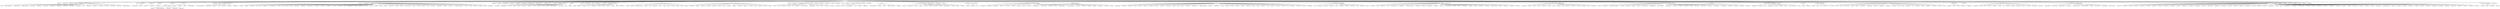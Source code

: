 strict digraph G{
"Jiawei Han" -> "Hongkun Yu"
"Jiawei Han" -> "Tarique Siddiqui"
"Jiawei Han" -> "Chang Wan"
"Jiawei Han" -> "Huan Gui"
"Jiawei Han" -> "Chi Wang"
"Jiawei Han" -> "Paul N. Bennett"
"Jiawei Han" -> "Xiao Yu"
"Jiawei Han" -> "Tim Weninger"
"Jiawei Han" -> "Quanquan Gu"
"Jiawei Han" -> "Bo Zhao"
"Jiawei Han" -> "Lu Liu"
"Jiawei Han" -> "Jianbin Huang"
"Jiawei Han" -> "Xin Jin"
"Jiawei Han" -> "Peixiang Zhao"
"Jiawei Han" -> "Deng Cai"
"Jiawei Han" -> "Chen Chen"
"Jiawei Han" -> "Hector Gonzalez"
"Jiawei Han" -> "Hwanjo Yu"
"Jiawei Han" -> "Jian Pei"
"Jiawei Han" -> "Helen Pinto"
"Jiawei Han" -> "Ling Feng"
"Jiawei Han" -> "Huan Gui"
"Jiawei Han" -> "Chenguang Wang"
"Jiawei Han" -> "Jingjing Wang"
"Jiawei Han" -> "Honglei Zhuang"
"Jiawei Han" -> "Hyungsul Kim"
"Jiawei Han" -> "Scott Deeann Chen"
"Jiawei Han" -> "Tahseen Al-Khateeb"
"Jiawei Han" -> "Mohammad M. Masud"
"Jiawei Han" -> "Cindy Xide Lin"
"Jiawei Han" -> "Zhijun Yin"
"Jiawei Han" -> "Jing Gao"
"Jiawei Han" -> "Lu An Tang"
"Jiawei Han" -> "Heli Sun"
"Jiawei Han" -> "Yizhou Sun"
"Jiawei Han" -> "Samson Hauguel"
"Jiawei Han" -> "Jie Yu"
"Jiawei Han" -> "Cindy Xinde Lin"
"Jiawei Han" -> "Luiz F. Mendes"
"Jiawei Han" -> "Chen Chent"
"Jiawei Han" -> "Feida Zhu"
"Jiawei Han" -> "Hong Cheng"
"Jiawei Han" -> "Chao Liu"
"Jiawei Han" -> "Hwanjo Yu"
"Jiawei Han" -> "Petre Tzvetkov"
"Jiawei Han" -> "Young-Koo Lee"
"Jiawei Han" -> "Xifeng Yan"
"Jiawei Han" -> "Wenmin Li"
"Jiawei Han" -> "Xiang Ren"
"Jiawei Han" -> "Meng Jiang"
"Jiawei Han" -> "Chao Zhang"
"Jiawei Han" -> "Mengting Wan"
"Jiawei Han" -> "Yaliang Li"
"Jiawei Han" -> "Fenglong Ma"
"Jiawei Han" -> "Shi Zhi"
"Jiawei Han" -> "Younghoon Kim"
"Jiawei Han" -> "Bo Zong"
"Jiawei Han" -> "Manish Gupta"
"Jiawei Han" -> "Zhenhui Li"
"Jiawei Han" -> "Sangkyum Kim"
"Jiawei Han" -> "David Lo"
"Jiawei Han" -> "Wei Fan"
"Jiawei Han" -> "Bin Jiang"
"Jiawei Han" -> "Tarek F. Abdelzaher"
"Jiawei Han" -> "Shengnan Cong"
"Jiawei Han" -> "Xiaoxin Yin"
"Jiawei Han" -> "Hongyan Liu"
"Jiawei Han" -> "K. P. Unnikrishnan"
"Jiawei Han" -> "Charu C. Aggarwal"
"Jiawei Han" -> "Yifan Li"
"Jiawei Han" -> "Bin He"
"Jiawei Han" -> "Andrew Y. Wu"
"Jiawei Han" -> "Haixun Wang"
"Jiawei Han" -> "Jianyong Wang"
"Jiawei Han" -> "Junqiang Liu"
"Jiawei Han" -> "Ke Wang"
"Jiawei Han" -> "Wen Jin"
"Jiawei Han" -> "Harvey J. Miller"
"Jiawei Han" -> "Anthony K. H. Tung"
"Jiawei Han" -> "Micheline Kamber"
"Jiawei Han" -> "Osmar R. Zaïane"
"Jiawei Han" -> "Ming Ji"
"Jiawei Han" -> "Tianyi Wu"
"Jiawei Han" -> "Aston Zhang"
"Jiawei Han" -> "Hongning Wang"
"Jiawei Han" -> "Ming Ji"
"Jiawei Han" -> "Hongbo Deng"
"Jiawei Han" -> "Ming Ji"
"Jiawei Han" -> "Hwanjo Yu"
"Jiawei Han" -> "Qiaozhu Mei"
"Jiawei Han" -> "Jae Gil Lee"
"Jiawei Han" -> "Wei Shen"
"Jiawei Han" -> "Lijun Zhang"
"Jiawei Han" -> "Bolin Ding"
"Jiawei Han" -> "Xiaofei He"
"Jiawei Han" -> "Jae-Gil Lee"
"Jiawei Han" -> "Hector Gonzalez"
"Jiawei Han" -> "Jianyong Wang"
"Jiawei Han" -> "Dong Xin"
"Jiawei Han" -> "Yixin Chen"
"Jiawei Han" -> "Raymond T. Ng"
"Jiawei Han" -> "Nebojsa Stefanovic"
"Jiawei Han" -> "Ming-Syan Chen"
"Jiawei Han" -> "Min Li"
"Jiawei Han" -> "Isaac Jones"
"Jiawei Han" -> "Wei Zhang"
"Jiawei Han" -> "Jialu Liu"
"Jiawei Han" -> "AnHai Doan"
"Jiawei Han" -> "Quan Yuan"
"Jiawei Han" -> "Yang Li"
"Jiawei Han" -> "Huan Gui"
"Jiawei Han" -> "Fangbo Tao"
"Jiawei Han" -> "Lidan Wang"
"Jiawei Han" -> "Guo Jun Qi"
"Jiawei Han" -> "Liangliang Cao"
"Jiawei Han" -> "Fabio Fumarola"
"Lu An Tang" -> "Ting Chen"
"Chi Wang" -> "Rui Li"
"Xiaofei He" -> "Xinyan Lu"
"Xiaofei He" -> "Bin Xu"
"Xiaofei He" -> "Wei Vivian Zhang"
"Xiaofei He" -> "Zhou Zhao"
"Xiaofei He" -> "Jiajun Bu"
"Xiaofei He" -> "Chuan-Xian Ren"
"Xiaofei He" -> "Shangming Yang"
"Xiaofei He" -> "Shulong Tan"
"Xiaofei He" -> "Ronghua Liang"
"Xiaofei He" -> "Weizhong Zhang"
"Xiaofei He" -> "Zhanying He"
"Xiaofei He" -> "Yue Lin"
"Xiaofei He" -> "Jialu Liu"
"Xiaofei He" -> "Wei Qian"
"Xiaofei He" -> "Debing Zhang"
"Xiaofei He" -> "Yao Hu"
"Xiaofei He" -> "Beidou Wang"
"Xiaofei He" -> "Ziyu Guan"
"Xiaofei He" -> "Mingcheng Qu"
"Xiaofei He" -> "Junfeng Wang"
"Xiaofei He" -> "Junyan Zhu"
"Xiaofei He" -> "Hao Wu"
"Quanquan Gu" -> "Qingyun Wu"
"Wei Shen" -> "Yinan Liu"
"Wei Shen" -> "Chenwei Ran"
"Peixiang Zhao" -> "Dimitrios Lymberopoulos"
"Peixiang Zhao" -> "Klaus Berberich"
"Aston Zhang" -> "Shuochao Yao"
"AnHai Doan" -> "Wensheng Wu"
"AnHai Doan" -> "Warren Shen"
"Bin He" -> "Sumit Bhatia"
"Bin He" -> "Ying Chen"
"Qiaozhu Mei" -> "Cheng Li"
"Qiaozhu Mei" -> "Xin Rong"
"Qiaozhu Mei" -> "Pradeep Muthukrishnan"
"Qiaozhu Mei" -> "Jian Tang"
"Qiaozhu Mei" -> "Xu Ling"
"Qiaozhu Mei" -> "Shoubin Kong"
"Qiaozhu Mei" -> "Yue Wang"
"Qiaozhu Mei" -> "Yi Chang"
"Qiaozhu Mei" -> "Yang Liu"
"Qiaozhu Mei" -> "Huoran Li"
"Qiaozhu Mei" -> "Zhe Zhao"
"Qiaozhu Mei" -> "Tianyi Lin"
"Qiaozhu Mei" -> "Lei Yang"
"Lu Liu" -> "Yu Cheng"
"Lu Liu" -> "Yusheng Xie"
"Lu Liu" -> "Hong Huang"
"Lu Liu" -> "Yang Yang"
"Lu Liu" -> "Gareth Paul Beeston"
"David Lo" -> "Cane Wing-ki Leung"
"David Lo" -> "Kuan Zhang"
"David Lo" -> "Ming Gao"
"David Lo" -> "Richard Jayadi Oentaryo"
"David Lo" -> "Gengxin Miao"
"Hong Cheng" -> "Tianyi Lin"
"Hong Cheng" -> "Fanhua Shang"
"Hong Cheng" -> "Yinqing Xu"
"Hong Cheng" -> "Yuanyuan Zhu"
"Hong Cheng" -> "Rong-Hua Li"
"Hong Cheng" -> "Xuezhi Wang"
"Hong Cheng" -> "Yang Zhou"
"Hong Cheng" -> "Yu Rong"
"Hong Cheng" -> "Wenzhi Zhou"
"Hong Cheng" -> "Jiangtao Ren"
"Hong Cheng" -> "Yihan Wang"
"Hong Cheng" -> "Zhiqiang Xu"
"Hong Cheng" -> "Siyuan Zhang"
"Hong Cheng" -> "zhixu li"
"Hong Cheng" -> "Shaoxu Song"
"Hong Cheng" -> "Miao Qiao"
"Hong Cheng" -> "Jihang Ye"
"Lijun Zhang" -> "Jinfeng Yi"
"Lijun Zhang" -> "Ping Li"
"Lijun Zhang" -> "Zhe Li"
"Lijun Zhang" -> "Jie Zhang"
"Lijun Zhang" -> "Yi Xu"
"Ke Wang" -> "Chenyi Zhang"
"Ke Wang" -> "Yabo Xu"
"Ke Wang" -> "Ryan McBride"
"Ke Wang" -> "Wei Xie"
"Ke Wang" -> "Aris Gkoulalas-Divanis"
"Ke Wang" -> "Nigel Medforth"
"Ke Wang" -> "Raymond Chi Wing Wong"
"Ke Wang" -> "Rhonda Chaytor"
"Ke Wang" -> "Yi-Ting Lai"
"Ke Wang" -> "Ada Wai-Chee Fu"
"Ke Wang" -> "Yuelong Jiang"
"Ke Wang" -> "E. Ka Ka Ng"
"Ke Wang" -> "Hady Wirawan Lauw"
"Ke Wang" -> "Rong She"
"Ke Wang" -> "Bing Liu"
"Ke Wang" -> "Shuaiqiang Wang"
"Ke Wang" -> "Xiaoning Xu"
"Ke Wang" -> "Yubao Liu"
"Ke Wang" -> "Xinghuo Zeng"
"Ke Wang" -> "Moonjung Cho"
"Ke Wang" -> "Benjamin C.M. Fung"
"Ke Wang" -> "Tao Jiang"
"Ke Wang" -> "Senqiang Zhou"
"Ke Wang" -> "Weining Zhang"
"Ke Wang" -> "Ian Tian Yi Li"
"Bo Zhao" -> "Fedor Borisyuk"
"Bo Zhao" -> "Joonseok Lee"
"Bo Zhao" -> "Yupeng Gu"
"Jing Gao" -> "Chenwei Zhang"
"Jing Gao" -> "Hengtong Zhang"
"Jing Gao" -> "Xiaowei Jia"
"Jing Gao" -> "Liang Ge"
"Jing Gao" -> "Xiaoyi Li"
"Jing Gao" -> "Guangxu Xun"
"Jing Gao" -> "Houping Xiao"
"Jing Gao" -> "Kang Li"
"Jing Gao" -> "Sihong Xie"
"Jing Gao" -> "Nan Du"
"Jing Gao" -> "Xian Wu"
"Jing Gao" -> "Bahadir Ismail Aydin"
"Jing Gao" -> "David M. Johnson"
"Jing Gao" -> "Qi Li"
"Manish Gupta" -> "Ayushi Dalmia"
"Manish Gupta" -> "Ganesh J"
"Manish Gupta" -> "Priya Radhakrishnan"
"Bin Jiang" -> "Jin Huang"
"Bin Jiang" -> "Jian Chen"
"Bin Jiang" -> "Zhenhua Lin"
"Hongbo Deng" -> "Xin Xin"
"Raymond T. Ng" -> "Barbora Micenkova"
"Raymond T. Ng" -> "Jessica M. Phan"
"Raymond T. Ng" -> "Giuseppe Carenini"
"Raymond T. Ng" -> "James Chilson"
"Raymond T. Ng" -> "Carson Kai-Sang Leung"
"Raymond T. Ng" -> "Laks V. S. Lakshmanan"
"Raymond T. Ng" -> "Jef Wijsen"
"Raymond T. Ng" -> "Theodore Johnson"
"Raymond T. Ng" -> "Xuan Hong Dang"
"Raymond T. Ng" -> "Markus M. Breunig"
"Wei Fan" -> "Xiaoxiao Shi"
"Wei Fan" -> "Erheng Zhong"
"Wei Fan" -> "Kun Zhang"
"Wei Fan" -> "Naoki Abe"
"Wei Fan" -> "Fei Tony Liu"
"Wei Fan" -> "Jing Peng"
"Wei Fan" -> "Ian Davidson"
"Wei Fan" -> "Bo Wang"
"Wei Fan" -> "Kun Zhang"
"Wei Fan" -> "Rita Chattopadhyay"
"Xiang Ren" -> "Yizhou Sun"
"Feida Zhu" -> "Liu Yang"
"Feida Zhu" -> "Hanbo Dai"
"Feida Zhu" -> "Biao Chang"
"Feida Zhu" -> "Xin Mu"
"Feida Zhu" -> "Guangming Guo"
"Feida Zhu" -> "Qiang Qu"
"Feida Zhu" -> "Wei Wei"
"Feida Zhu" -> "Siyuan Liu"
"Feida Zhu" -> "Xin Mu"
"Feida Zhu" -> "Wei Gong"
"Feida Zhu" -> "Wei Dong"
"Feida Zhu" -> "Kwan Hui Lim"
"Jian Pei" -> "Zimu Zheng"
"Jian Pei" -> "Jialong Han"
"Jian Pei" -> "Guoming Tang"
"Jian Pei" -> "Qi He"
"Jian Pei" -> "Wei Liu"
"Jian Pei" -> "Qi He"
"Jian Pei" -> "Aparna Varde"
"Jian Pei" -> "Fianny Ming-fei Jiang"
"Jian Pei" -> "Juhua Hu"
"Jian Pei" -> "Kui Yu"
"Jian Pei" -> "Ting Guo"
"Jian Pei" -> "Yuxuan Li"
"Jian Pei" -> "Cécile Low-Kam"
"Jian Pei" -> "Guanting Tang"
"Jian Pei" -> "Hossein Maserrat"
"Jian Pei" -> "Byung-Won On"
"Jian Pei" -> "Lingyang Chu"
"Jian Pei" -> "Mingdong Ou"
"Jian Pei" -> "Hui-Ju Hung"
"Jian Pei" -> "Yutao Zhang"
"Jian Pei" -> "Qi Qian"
"Jian Pei" -> "Zhengzheng Xing"
"Jian Pei" -> "Bin Zhou"
"Jian Pei" -> "Huanhuan Cao"
"Jian Pei" -> "Ming Hua"
"Jian Pei" -> "Chen Wang"
"Jian Pei" -> "Daxin Jiang"
"Jian Pei" -> "Lin Deng"
"Jian Pei" -> "Chun Tang"
"Jian Pei" -> "Yanchang Zhao"
"Jian Pei" -> "Yunhua Hu"
"Jian Pei" -> "Biao Xiang"
"Jian Pei" -> "Nguyen Xuan Vinh"
"Jian Pei" -> "Lei Duan"
"Jian Pei" -> "Yi-Chen Lo"
"Jian Pei" -> "Xiaoxun Sun"
"Jian Pei" -> "Yu Yang"
"Jian Pei" -> "Elsa Loekito"
"Jian Pei" -> "Deepak Agarwal"
"Jian Pei" -> "Ying Zhang"
"Jian Pei" -> "Sze Man Yuen"
"Jian Pei" -> "Muhammad Aamir Cheema"
"Jian Pei" -> "Jiuyong Li"
"Jian Pei" -> "Yufei Tao"
"Jian Pei" -> "Xiao Wang"
"Jian Pei" -> "Yun Xiong"
"Jian Pei" -> "Zhen Liao"
"Jian Pei" -> "Dongyeop Kang"
"Hongning Wang" -> "Huazheng Wang"
"Hongning Wang" -> "Dezhi Hong"
"Hongning Wang" -> "Yue Lu"
"Hongning Wang" -> "Wasi Uddin Ahmad"
"Hongning Wang" -> "Yanen Li"
"Hongning Wang" -> "Nipun Batra"
"Hongning Wang" -> "Lin Gong"
"Hongning Wang" -> "Md. Mustafizur Rahman"
"Guo Jun Qi" -> "Shiyu Chang"
"Guo Jun Qi" -> "Hao Hu"
"Guo Jun Qi" -> "Vivek Veeriah"
"Guo Jun Qi" -> "Yilin Wang"
"Yizhou Sun" -> "Yodsawalai Chodpathumwan"
"Yizhou Sun" -> "Xiaozhong Liu"
"Yizhou Sun" -> "Zhipeng Huang"
"Yizhou Sun" -> "Weiqing Wang"
"Yizhou Sun" -> "Yupeng Gu"
"Jianyong Wang" -> "Xu Pu"
"Jianyong Wang" -> "Chuancong Gao"
"Jianyong Wang" -> "Guoliang Li"
"Jianyong Wang" -> "Xiaoming Fan"
"Jianyong Wang" -> "Lili Jiang"
"Jianyong Wang" -> "Qingyan Yang"
"Jianyong Wang" -> "Jianhua Yin"
"Jianyong Wang" -> "Chuancong Gao"
"Jianyong Wang" -> "Yuzhou Zhang"
"Jianyong Wang" -> "Chun Li"
"Jianyong Wang" -> "Jianhua Feng"
"Jianyong Wang" -> "Wei Feng"
"Jianyong Wang" -> "Chuancong Gao"
"Deng Cai" -> "Chenxia Wu"
"Deng Cai" -> "X. Chen"
"Deng Cai" -> "Jiemi Zhang"
"Deng Cai" -> "Yuanlong Shao"
"Deng Cai" -> "Zheqian Chen"
"Charu C. Aggarwal" -> "Swarup Chandra"
"Charu C. Aggarwal" -> "Suhang Wang"
"Charu C. Aggarwal" -> "Karthik Subbian"
"Charu C. Aggarwal" -> "Yuchen Zhao"
"Charu C. Aggarwal" -> "Sang Wook Kim"
"Charu C. Aggarwal" -> "Saket Sathe"
"Charu C. Aggarwal" -> "Jose Cadena"
"Charu C. Aggarwal" -> "Weiren Yu"
"Charu C. Aggarwal" -> "Lin Liu 0001"
"Charu C. Aggarwal" -> "Balaji Krishnapuram"
"Charu C. Aggarwal" -> "Ramesh C. Agarwal"
"Charu C. Aggarwal" -> "Jiawei Zhang"
"Charu C. Aggarwal" -> "Fei Wang"
"Charu C. Aggarwal" -> "Hessam Zakerzadeh"
"Charu C. Aggarwal" -> "Srinivasan Parthasarathy"
"Charu C. Aggarwal" -> "Wenchao Yu"
"Charu C. Aggarwal" -> "Zhaoming Wu"
"Charu C. Aggarwal" -> "Liang Duan"
"Charu C. Aggarwal" -> "Jiliang Tang"
"Charu C. Aggarwal" -> "Min-Hsuan Tsai"
"Zhenhui Li" -> "Fei Wu"
"Zhenhui Li" -> "Zhaohui Wu"
"Zhenhui Li" -> "Hongjian Wang"
"Zhenhui Li" -> "Hongjian Wang"
"Yixin Chen" -> "Minmin Chen"
"Yixin Chen" -> "Yujie He"
"Yixin Chen" -> "Yi Mao"
"Yixin Chen" -> "Wenlin Chen"
"Yixin Chen" -> "Zhicheng Cui"
"Yixin Chen" -> "Ruibin Xi"
"Yixin Chen" -> "Li Tu"
"Yixin Chen" -> "Xueqi Cheng"
"Yixin Chen" -> "Quan Zhou"
"Yixin Chen" -> "Matt J. Kusner"
"Yixin Chen" -> "Qiang Lu"
"Yixin Chen" -> "Guobing Zou"
"Yixin Chen" -> "Ruoyun Huang"
"Yixin Chen" -> "Chih-Wei Hsu"
"Tim Weninger" -> "Salvador Aguiñaga"
"Tim Weninger" -> "Baoxu Shi"
"Anthony K. H. Tung" -> "Zhenjie Zhang"
"Anthony K. H. Tung" -> "Qiang Jing"
"Anthony K. H. Tung" -> "Feng Pan"
"Anthony K. H. Tung" -> "Gao Cong"
"Anthony K. H. Tung" -> "Beng Chin Ooi"
"Anthony K. H. Tung" -> "Cuiping Li"
"Anthony K. H. Tung" -> "Ling Zhu"
"Anthony K. H. Tung" -> "Yuxin Zheng"
"Anthony K. H. Tung" -> "Sai Wu"
"Anthony K. H. Tung" -> "Gang Chen"
"Anthony K. H. Tung" -> "Chuitian Rong"
"Anthony K. H. Tung" -> "Ruichu Cai"
"Anthony K. H. Tung" -> "David Jiang"
"Anthony K. H. Tung" -> "Liping Ji"
"Anthony K. H. Tung" -> "Zhiyong Huang"
"Jae-Gil Lee" -> "Haejoon Lee"
"Jae-Gil Lee" -> "Ilyeop Yi"
"Jae-Gil Lee" -> "Jiajun Liu"
"Jae-Gil Lee" -> "Jungeun Kim"
"Dong Xin" -> "Sanjay Agrawal"
"Osmar R. Zaïane" -> "Jundong Li"
"Osmar R. Zaïane" -> "Amine Trabelsi"
"Osmar R. Zaïane" -> "Reihaneh Rabbany Khorasgani"
"Osmar R. Zaïane" -> "Jiyang Chen"
"Osmar R. Zaïane" -> "Andrew Foss"
"Osmar R. Zaïane" -> "S.V. Jazayeri"
"Osmar R. Zaïane" -> "Yaling Pei"
"Osmar R. Zaïane" -> "Maria-Luiza Antonie"
"Osmar R. Zaïane" -> "Mohammad El-Hajj"
"Osmar R. Zaïane" -> "Stanley R. M. Oliveira"
"Osmar R. Zaïane" -> "Reihaneh Rabbany"
"Osmar R. Zaïane" -> "Olfa Nasraoui"
"Osmar R. Zaïane" -> "Rafal Rak"
"Osmar R. Zaïane" -> "Simeon J Simoff"
"Osmar R. Zaïane" -> "Webkdd"
"Osmar R. Zaïane" -> "Brij M. Masand"
"Osmar R. Zaïane" -> "Oualid Benyahia"
"Osmar R. Zaïane" -> "Chi-Hoon Lee"
"Osmar R. Zaïane" -> "Myra Spiliopoulou"
"Osmar R. Zaïane" -> "Christine Largeron"
"Osmar R. Zaïane" -> "Hongqin Fan"
"Osmar R. Zaïane" -> "Dilhan Perera"
"Osmar R. Zaïane" -> "Mi-Young Kim"
"Ming-Syan Chen" -> "Chi-Chun Lin"
"Ming-Syan Chen" -> "Han-Ching Ou"
"Ming-Syan Chen" -> "Chih Ya Shen"
"Ming-Syan Chen" -> "Ying-Ju Chen"
"Ming-Syan Chen" -> "Chih-Ming Hsu"
"Ming-Syan Chen" -> "Yu-Chieh Lin"
"Ming-Syan Chen" -> "Jen-Hao Hsiao"
"Ming-Syan Chen" -> "Chi-Yao Tseng"
"Ming-Syan Chen" -> "Hao-Ping Hung"
"Ming-Syan Chen" -> "Jen-Wei Huang"
"Ming-Syan Chen" -> "Yi-Hong Chu"
"Ming-Syan Chen" -> "Ming-Jyh Hsieh"
"Ming-Syan Chen" -> "Kun-Ta Chuang"
"Ming-Syan Chen" -> "Jiun-Long Huang"
"Ming-Syan Chen" -> "Hung-Yu Kao"
"Ming-Syan Chen" -> "Cheng-Yue Chang"
"Ming-Syan Chen" -> "Chang-Hung Lee"
"Ming-Syan Chen" -> "Wen-Chih Peng"
"Ming-Syan Chen" -> "Jong Soo Park"
"Ming-Syan Chen" -> "Yi Ling Chen"
"Ming-Syan Chen" -> "Chia-Chen Yen"
"Ming-Syan Chen" -> "Hong Han Shuai"
"Ming-Syan Chen" -> "Yu Wei Chu"
"Ming-Syan Chen" -> "Chih Hua Tai"
"Ming-Syan Chen" -> "Keng-Pei Lin"
"Ming-Syan Chen" -> "Hung-Leng Chen"
"Ming-Syan Chen" -> "In-Yee Lee"
"Ming-Syan Chen" -> "Bi-Ru Dai"
"Ming-Syan Chen" -> "Ching-Huang Yun"
"Ming-Syan Chen" -> "Wei-Guang Teng"
"Ming-Syan Chen" -> "Cheng-Yue Chang"
"Ming-Syan Chen" -> "Wush Chi-Hsuan Wu"
"Ming-Syan Chen" -> "Ya Wen Teng"
"Ming-Syan Chen" -> "Su-Chen Lin"
"Ming-Syan Chen" -> "Shan-Hung Wu"
"Ming-Syan Chen" -> "Kuo-Chen Lee"
"Ming-Syan Chen" -> "Hsiao-Ping Tsai"
"Ming-Syan Chen" -> "Wei-Chuan Liu"
"Ming-Syan Chen" -> "Wei-Ta Chen"
"Ming-Syan Chen" -> "Mi-Yen Yeh"
"Ming-Syan Chen" -> "Chien Chin Chen"
"Ming-Syan Chen" -> "Cheng-Ru Lin"
"Ming-Syan Chen" -> "Cheng Ru Lin"
"Ming-Syan Chen" -> "Li-Yen Kuo"
"Ming-Syan Chen" -> "Chun-Chieh Chen"
"Ming-Syan Chen" -> "Vance Chiang-Chi Liao"
"Ming-Syan Chen" -> "Chi-Jen Wu"
"Ming-Syan Chen" -> "Cheng-Ying Liu"
"Ming-Syan Chen" -> "Huey-Ru Wu"
"Ming-Syan Chen" -> "Chung-Hua Chu"
"Ming-Syan Chen" -> "Ken-Hao Liu"
"Ming-Syan Chen" -> "Chih-Lin Hu"
"Ming-Syan Chen" -> "De-Nien Yang"
"Ming-Syan Chen" -> "Ying-Hsiang Wen"
"Ming-Syan Chen" -> "Hao-Ping Hung"
"Ming-Syan Chen" -> "Wen-Chih Peng"
"Ming-Syan Chen" -> "Arif Merchant"
"Ming-Syan Chen" -> "Chihping Wang"
"Ming-Syan Chen" -> "Chih-Chun Chan"
"Ming-Syan Chen" -> "Ping-Han Soh"
"Ming-Syan Chen" -> "Jian Chih Ou"
"Xifeng Yan" -> "Liang Ma"
"Xifeng Yan" -> "Nan Li"
"Xifeng Yan" -> "Weishan Dong"
"Xifeng Yan" -> "Huan Sun"
"Xifeng Yan" -> "Yu Su"
"Xifeng Yan" -> "Qihong Shao"
"Xifeng Yan" -> "Karsten M. Borgwardt"
"Xifeng Yan" -> "Nandish Jayaram"
"Xifeng Yan" -> "Yuan Yao"
"Xifeng Yan" -> "Jian Wu"
"Xifeng Yan" -> "Alex Morales"
"Paul N. Bennett" -> "Ashiqur R. KhudaBukhsh"
"Paul N. Bennett" -> "Joseph John Pfeiffer"
"Paul N. Bennett" -> "Panagiotis G. Ipeirotis"
"Paul N. Bennett" -> "Dhivya Eswaran"
"Paul N. Bennett" -> "Karthik Raman"
"Paul N. Bennett" -> "Milad Shokouhi"
"Paul N. Bennett" -> "Daniel J. Liebling"
"Paul N. Bennett" -> "Mustafa Bilgic"
"Paul N. Bennett" -> "Alexander Kotov"
"Paul N. Bennett" -> "Filip Radlinski"
"Paul N. Bennett" -> "Ben Carterette"
"Paul N. Bennett" -> "Xi Chen"
"Paul N. Bennett" -> "Carsten Eickhoff"
"Paul N. Bennett" -> "Kira Radinsky"
"Paul N. Bennett" -> "David Sontag"
"Paul N. Bennett" -> "Jin Young Kim"
"Paul N. Bennett" -> "Tobias Schnabel"
"Paul N. Bennett" -> "Danai Koutra"
"Paul N. Bennett" -> "Jagadeesh Jagarlamudi"
"Haixun Wang" -> "Zhongyuan Wang"
"Haixun Wang" -> "Yangqiu Song"
"Haixun Wang" -> "Kezun Zhang"
"Haixun Wang" -> "Peipei Li"
"Haixun Wang" -> "Zhiyuan Cai"
"Haixun Wang" -> "Xuewen Chen"
"Haixun Wang" -> "Lijun Chang"
"Haixun Wang" -> "Lipyeow Lim"
"Haixun Wang" -> "Xue Wen Chen"
"Haixun Wang" -> "Xiaofeng Meng"
"Haixun Wang" -> "Yijian Bai"
"Haixun Wang" -> "Hao He"
"Haixun Wang" -> "Zekai J. Gao"
"Haixun Wang" -> "Erik Cambria"
"Haixun Wang" -> "Zeyuan Allen Zhu"
"Haixun Wang" -> "Gabriel Pui Cheong Fung"
"Haixun Wang" -> "Peng Wang"
"Haixun Wang" -> "Chang-Shing Perng"
"Haixun Wang" -> "Yun Chi"
"Haixun Wang" -> "Feimin Zhong"
"Haixun Wang" -> "Zhongyuan Wang"
"Haixun Wang" -> "Wen Hua"
"Haixun Wang" -> "Jiaqing Liang"
"Haixun Wang" -> "Wentao Wu"
"Haixun Wang" -> "Haiquan Chen"
"Haixun Wang" -> "Shuai Ma"
"Haixun Wang" -> "Zheng Yu"
"Haixun Wang" -> "Zhitao Shen"
"Haixun Wang" -> "Ye Yuan"
"Haixun Wang" -> "Wei-Shinn Ku"
"Haixun Wang" -> "Wanyun Cui"
"Haixun Wang" -> "Jin-woo Park"
"Haixun Wang" -> "Bo Xu"
"Haixun Wang" -> "Xiangyan Sun"
"Haixun Wang" -> "Dongwoo Kim"
"Haixun Wang" -> "Danqi Chen"
"Haixun Wang" -> "Jiangming Yang"
"Hongyan Liu" -> "Yingqin Gu"
"Hongyan Liu" -> "Yuanzhe Cai"
"Hongyan Liu" -> "Pei Li"
"Meng Jiang" -> "Kun Kuang"
}